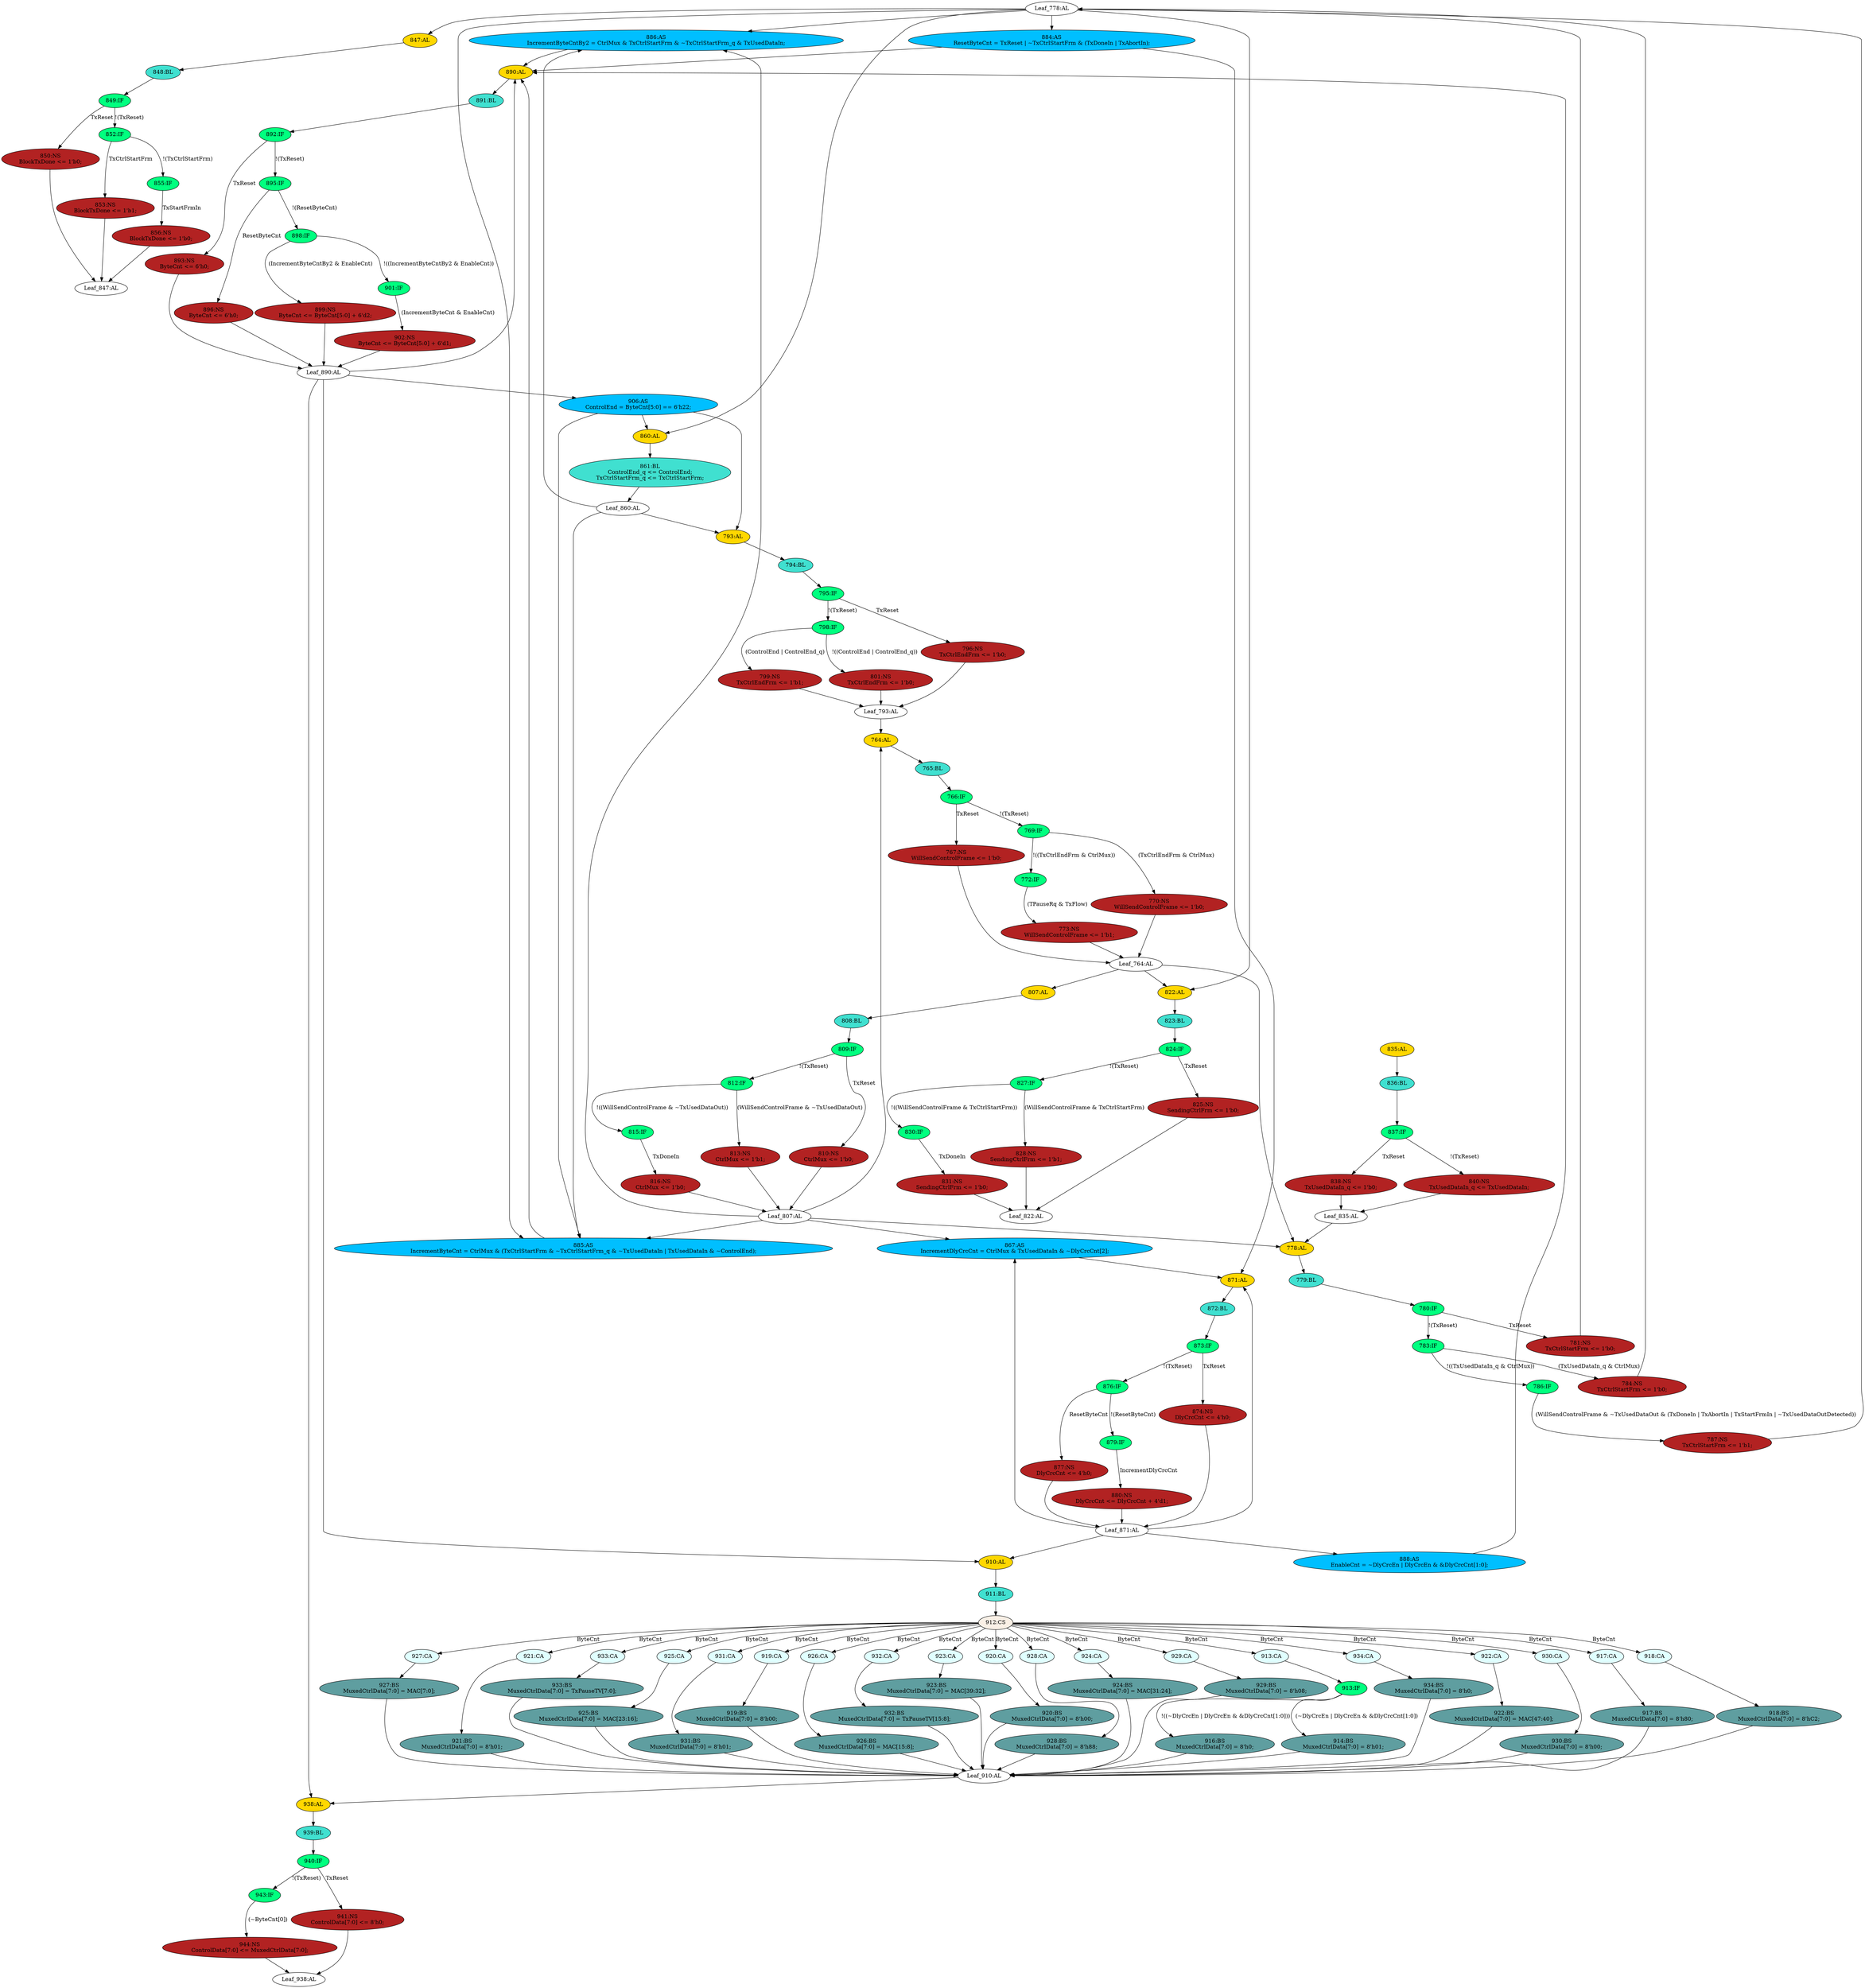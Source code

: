 strict digraph "compose( ,  )" {
	node [label="\N"];
	"848:BL"	 [ast="<pyverilog.vparser.ast.Block object at 0x7f83922ddd50>",
		fillcolor=turquoise,
		label="848:BL",
		statements="[]",
		style=filled,
		typ=Block];
	"849:IF"	 [ast="<pyverilog.vparser.ast.IfStatement object at 0x7f83922dded0>",
		fillcolor=springgreen,
		label="849:IF",
		statements="[]",
		style=filled,
		typ=IfStatement];
	"848:BL" -> "849:IF"	 [cond="[]",
		lineno=None];
	"922:BS"	 [ast="<pyverilog.vparser.ast.BlockingSubstitution object at 0x7f83925de350>",
		fillcolor=cadetblue,
		label="922:BS
MuxedCtrlData[7:0] = MAC[47:40];",
		statements="[<pyverilog.vparser.ast.BlockingSubstitution object at 0x7f83925de350>]",
		style=filled,
		typ=BlockingSubstitution];
	"Leaf_910:AL"	 [def_var="['MuxedCtrlData']",
		label="Leaf_910:AL"];
	"922:BS" -> "Leaf_910:AL"	 [cond="[]",
		lineno=None];
	"836:BL"	 [ast="<pyverilog.vparser.ast.Block object at 0x7f83922dd790>",
		fillcolor=turquoise,
		label="836:BL",
		statements="[]",
		style=filled,
		typ=Block];
	"837:IF"	 [ast="<pyverilog.vparser.ast.IfStatement object at 0x7f83922dd9d0>",
		fillcolor=springgreen,
		label="837:IF",
		statements="[]",
		style=filled,
		typ=IfStatement];
	"836:BL" -> "837:IF"	 [cond="[]",
		lineno=None];
	"930:BS"	 [ast="<pyverilog.vparser.ast.BlockingSubstitution object at 0x7f83925e6f90>",
		fillcolor=cadetblue,
		label="930:BS
MuxedCtrlData[7:0] = 8'h00;",
		statements="[<pyverilog.vparser.ast.BlockingSubstitution object at 0x7f83925e6f90>]",
		style=filled,
		typ=BlockingSubstitution];
	"930:BS" -> "Leaf_910:AL"	 [cond="[]",
		lineno=None];
	"912:CS"	 [ast="<pyverilog.vparser.ast.CaseStatement object at 0x7f83925e8ad0>",
		fillcolor=linen,
		label="912:CS",
		statements="[]",
		style=filled,
		typ=CaseStatement];
	"917:CA"	 [ast="<pyverilog.vparser.ast.Case object at 0x7f83925eb350>",
		fillcolor=lightcyan,
		label="917:CA",
		statements="[]",
		style=filled,
		typ=Case];
	"912:CS" -> "917:CA"	 [cond="['ByteCnt']",
		label=ByteCnt,
		lineno=912];
	"918:CA"	 [ast="<pyverilog.vparser.ast.Case object at 0x7f83925eb610>",
		fillcolor=lightcyan,
		label="918:CA",
		statements="[]",
		style=filled,
		typ=Case];
	"912:CS" -> "918:CA"	 [cond="['ByteCnt']",
		label=ByteCnt,
		lineno=912];
	"921:CA"	 [ast="<pyverilog.vparser.ast.Case object at 0x7f83925ebf10>",
		fillcolor=lightcyan,
		label="921:CA",
		statements="[]",
		style=filled,
		typ=Case];
	"912:CS" -> "921:CA"	 [cond="['ByteCnt']",
		label=ByteCnt,
		lineno=912];
	"922:CA"	 [ast="<pyverilog.vparser.ast.Case object at 0x7f83925de250>",
		fillcolor=lightcyan,
		label="922:CA",
		statements="[]",
		style=filled,
		typ=Case];
	"912:CS" -> "922:CA"	 [cond="['ByteCnt']",
		label=ByteCnt,
		lineno=912];
	"925:CA"	 [ast="<pyverilog.vparser.ast.Case object at 0x7f83925ded90>",
		fillcolor=lightcyan,
		label="925:CA",
		statements="[]",
		style=filled,
		typ=Case];
	"912:CS" -> "925:CA"	 [cond="['ByteCnt']",
		label=ByteCnt,
		lineno=912];
	"931:CA"	 [ast="<pyverilog.vparser.ast.Case object at 0x7f83925e8250>",
		fillcolor=lightcyan,
		label="931:CA",
		statements="[]",
		style=filled,
		typ=Case];
	"912:CS" -> "931:CA"	 [cond="['ByteCnt']",
		label=ByteCnt,
		lineno=912];
	"919:CA"	 [ast="<pyverilog.vparser.ast.Case object at 0x7f83925eb910>",
		fillcolor=lightcyan,
		label="919:CA",
		statements="[]",
		style=filled,
		typ=Case];
	"912:CS" -> "919:CA"	 [cond="['ByteCnt']",
		label=ByteCnt,
		lineno=912];
	"926:CA"	 [ast="<pyverilog.vparser.ast.Case object at 0x7f83925e6190>",
		fillcolor=lightcyan,
		label="926:CA",
		statements="[]",
		style=filled,
		typ=Case];
	"912:CS" -> "926:CA"	 [cond="['ByteCnt']",
		label=ByteCnt,
		lineno=912];
	"920:CA"	 [ast="<pyverilog.vparser.ast.Case object at 0x7f83925ebc10>",
		fillcolor=lightcyan,
		label="920:CA",
		statements="[]",
		style=filled,
		typ=Case];
	"912:CS" -> "920:CA"	 [cond="['ByteCnt']",
		label=ByteCnt,
		lineno=912];
	"930:CA"	 [ast="<pyverilog.vparser.ast.Case object at 0x7f83925e6f10>",
		fillcolor=lightcyan,
		label="930:CA",
		statements="[]",
		style=filled,
		typ=Case];
	"912:CS" -> "930:CA"	 [cond="['ByteCnt']",
		label=ByteCnt,
		lineno=912];
	"932:CA"	 [ast="<pyverilog.vparser.ast.Case object at 0x7f83925e8550>",
		fillcolor=lightcyan,
		label="932:CA",
		statements="[]",
		style=filled,
		typ=Case];
	"912:CS" -> "932:CA"	 [cond="['ByteCnt']",
		label=ByteCnt,
		lineno=912];
	"928:CA"	 [ast="<pyverilog.vparser.ast.Case object at 0x7f83925e6910>",
		fillcolor=lightcyan,
		label="928:CA",
		statements="[]",
		style=filled,
		typ=Case];
	"912:CS" -> "928:CA"	 [cond="['ByteCnt']",
		label=ByteCnt,
		lineno=912];
	"924:CA"	 [ast="<pyverilog.vparser.ast.Case object at 0x7f83925de9d0>",
		fillcolor=lightcyan,
		label="924:CA",
		statements="[]",
		style=filled,
		typ=Case];
	"912:CS" -> "924:CA"	 [cond="['ByteCnt']",
		label=ByteCnt,
		lineno=912];
	"929:CA"	 [ast="<pyverilog.vparser.ast.Case object at 0x7f83925e6c10>",
		fillcolor=lightcyan,
		label="929:CA",
		statements="[]",
		style=filled,
		typ=Case];
	"912:CS" -> "929:CA"	 [cond="['ByteCnt']",
		label=ByteCnt,
		lineno=912];
	"933:CA"	 [ast="<pyverilog.vparser.ast.Case object at 0x7f83925e8910>",
		fillcolor=lightcyan,
		label="933:CA",
		statements="[]",
		style=filled,
		typ=Case];
	"912:CS" -> "933:CA"	 [cond="['ByteCnt']",
		label=ByteCnt,
		lineno=912];
	"934:CA"	 [ast="<pyverilog.vparser.ast.Case object at 0x7f83925e8c90>",
		fillcolor=lightcyan,
		label="934:CA",
		statements="[]",
		style=filled,
		typ=Case];
	"912:CS" -> "934:CA"	 [cond="['ByteCnt']",
		label=ByteCnt,
		lineno=912];
	"913:CA"	 [ast="<pyverilog.vparser.ast.Case object at 0x7f83925d9650>",
		fillcolor=lightcyan,
		label="913:CA",
		statements="[]",
		style=filled,
		typ=Case];
	"912:CS" -> "913:CA"	 [cond="['ByteCnt']",
		label=ByteCnt,
		lineno=912];
	"923:CA"	 [ast="<pyverilog.vparser.ast.Case object at 0x7f83925de610>",
		fillcolor=lightcyan,
		label="923:CA",
		statements="[]",
		style=filled,
		typ=Case];
	"912:CS" -> "923:CA"	 [cond="['ByteCnt']",
		label=ByteCnt,
		lineno=912];
	"927:CA"	 [ast="<pyverilog.vparser.ast.Case object at 0x7f83925e6550>",
		fillcolor=lightcyan,
		label="927:CA",
		statements="[]",
		style=filled,
		typ=Case];
	"912:CS" -> "927:CA"	 [cond="['ByteCnt']",
		label=ByteCnt,
		lineno=912];
	"917:BS"	 [ast="<pyverilog.vparser.ast.BlockingSubstitution object at 0x7f83925eb3d0>",
		fillcolor=cadetblue,
		label="917:BS
MuxedCtrlData[7:0] = 8'h80;",
		statements="[<pyverilog.vparser.ast.BlockingSubstitution object at 0x7f83925eb3d0>]",
		style=filled,
		typ=BlockingSubstitution];
	"917:CA" -> "917:BS"	 [cond="[]",
		lineno=None];
	"939:BL"	 [ast="<pyverilog.vparser.ast.Block object at 0x7f83925e8f90>",
		fillcolor=turquoise,
		label="939:BL",
		statements="[]",
		style=filled,
		typ=Block];
	"940:IF"	 [ast="<pyverilog.vparser.ast.IfStatement object at 0x7f83925e3210>",
		fillcolor=springgreen,
		label="940:IF",
		statements="[]",
		style=filled,
		typ=IfStatement];
	"939:BL" -> "940:IF"	 [cond="[]",
		lineno=None];
	"918:BS"	 [ast="<pyverilog.vparser.ast.BlockingSubstitution object at 0x7f83925eb690>",
		fillcolor=cadetblue,
		label="918:BS
MuxedCtrlData[7:0] = 8'hC2;",
		statements="[<pyverilog.vparser.ast.BlockingSubstitution object at 0x7f83925eb690>]",
		style=filled,
		typ=BlockingSubstitution];
	"918:CA" -> "918:BS"	 [cond="[]",
		lineno=None];
	"Leaf_860:AL"	 [def_var="['ControlEnd_q', 'TxCtrlStartFrm_q']",
		label="Leaf_860:AL"];
	"886:AS"	 [ast="<pyverilog.vparser.ast.Assign object at 0x7f83922f1090>",
		def_var="['IncrementByteCntBy2']",
		fillcolor=deepskyblue,
		label="886:AS
IncrementByteCntBy2 = CtrlMux & TxCtrlStartFrm & ~TxCtrlStartFrm_q & TxUsedDataIn;",
		statements="[]",
		style=filled,
		typ=Assign,
		use_var="['CtrlMux', 'TxCtrlStartFrm', 'TxCtrlStartFrm_q', 'TxUsedDataIn']"];
	"Leaf_860:AL" -> "886:AS";
	"793:AL"	 [ast="<pyverilog.vparser.ast.Always object at 0x7f83922c7d10>",
		clk_sens=True,
		fillcolor=gold,
		label="793:AL",
		sens="['MTxClk', 'TxReset']",
		statements="[]",
		style=filled,
		typ=Always,
		use_var="['ControlEnd_q', 'ControlEnd', 'TxReset']"];
	"Leaf_860:AL" -> "793:AL";
	"885:AS"	 [ast="<pyverilog.vparser.ast.Assign object at 0x7f83922f2c90>",
		def_var="['IncrementByteCnt']",
		fillcolor=deepskyblue,
		label="885:AS
IncrementByteCnt = CtrlMux & (TxCtrlStartFrm & ~TxCtrlStartFrm_q & ~TxUsedDataIn | TxUsedDataIn & ~ControlEnd);",
		statements="[]",
		style=filled,
		typ=Assign,
		use_var="['CtrlMux', 'TxCtrlStartFrm', 'TxCtrlStartFrm_q', 'TxUsedDataIn', 'TxUsedDataIn', 'ControlEnd']"];
	"Leaf_860:AL" -> "885:AS";
	"927:BS"	 [ast="<pyverilog.vparser.ast.BlockingSubstitution object at 0x7f83925e6650>",
		fillcolor=cadetblue,
		label="927:BS
MuxedCtrlData[7:0] = MAC[7:0];",
		statements="[<pyverilog.vparser.ast.BlockingSubstitution object at 0x7f83925e6650>]",
		style=filled,
		typ=BlockingSubstitution];
	"927:BS" -> "Leaf_910:AL"	 [cond="[]",
		lineno=None];
	"767:NS"	 [ast="<pyverilog.vparser.ast.NonblockingSubstitution object at 0x7f83922b48d0>",
		fillcolor=firebrick,
		label="767:NS
WillSendControlFrame <= 1'b0;",
		statements="[<pyverilog.vparser.ast.NonblockingSubstitution object at 0x7f83922b48d0>]",
		style=filled,
		typ=NonblockingSubstitution];
	"Leaf_764:AL"	 [def_var="['WillSendControlFrame']",
		label="Leaf_764:AL"];
	"767:NS" -> "Leaf_764:AL"	 [cond="[]",
		lineno=None];
	"874:NS"	 [ast="<pyverilog.vparser.ast.NonblockingSubstitution object at 0x7f83922efed0>",
		fillcolor=firebrick,
		label="874:NS
DlyCrcCnt <= 4'h0;",
		statements="[<pyverilog.vparser.ast.NonblockingSubstitution object at 0x7f83922efed0>]",
		style=filled,
		typ=NonblockingSubstitution];
	"Leaf_871:AL"	 [def_var="['DlyCrcCnt']",
		label="Leaf_871:AL"];
	"874:NS" -> "Leaf_871:AL"	 [cond="[]",
		lineno=None];
	"938:AL"	 [ast="<pyverilog.vparser.ast.Always object at 0x7f83925e8f50>",
		clk_sens=True,
		fillcolor=gold,
		label="938:AL",
		sens="['MTxClk', 'TxReset']",
		statements="[]",
		style=filled,
		typ=Always,
		use_var="['MuxedCtrlData', 'ByteCnt', 'TxReset']"];
	"938:AL" -> "939:BL"	 [cond="[]",
		lineno=None];
	"921:BS"	 [ast="<pyverilog.vparser.ast.BlockingSubstitution object at 0x7f83925ebf90>",
		fillcolor=cadetblue,
		label="921:BS
MuxedCtrlData[7:0] = 8'h01;",
		statements="[<pyverilog.vparser.ast.BlockingSubstitution object at 0x7f83925ebf90>]",
		style=filled,
		typ=BlockingSubstitution];
	"921:CA" -> "921:BS"	 [cond="[]",
		lineno=None];
	"Leaf_822:AL"	 [def_var="['SendingCtrlFrm']",
		label="Leaf_822:AL"];
	"808:BL"	 [ast="<pyverilog.vparser.ast.Block object at 0x7f83922ca5d0>",
		fillcolor=turquoise,
		label="808:BL",
		statements="[]",
		style=filled,
		typ=Block];
	"809:IF"	 [ast="<pyverilog.vparser.ast.IfStatement object at 0x7f83922ca750>",
		fillcolor=springgreen,
		label="809:IF",
		statements="[]",
		style=filled,
		typ=IfStatement];
	"808:BL" -> "809:IF"	 [cond="[]",
		lineno=None];
	"872:BL"	 [ast="<pyverilog.vparser.ast.Block object at 0x7f83922efd90>",
		fillcolor=turquoise,
		label="872:BL",
		statements="[]",
		style=filled,
		typ=Block];
	"873:IF"	 [ast="<pyverilog.vparser.ast.IfStatement object at 0x7f83922eff10>",
		fillcolor=springgreen,
		label="873:IF",
		statements="[]",
		style=filled,
		typ=IfStatement];
	"872:BL" -> "873:IF"	 [cond="[]",
		lineno=None];
	"822:AL"	 [ast="<pyverilog.vparser.ast.Always object at 0x7f83922cae10>",
		clk_sens=True,
		fillcolor=gold,
		label="822:AL",
		sens="['MTxClk', 'TxReset']",
		statements="[]",
		style=filled,
		typ=Always,
		use_var="['WillSendControlFrame', 'TxCtrlStartFrm', 'TxReset', 'TxDoneIn']"];
	"823:BL"	 [ast="<pyverilog.vparser.ast.Block object at 0x7f83922cae50>",
		fillcolor=turquoise,
		label="823:BL",
		statements="[]",
		style=filled,
		typ=Block];
	"822:AL" -> "823:BL"	 [cond="[]",
		lineno=None];
	"786:IF"	 [ast="<pyverilog.vparser.ast.IfStatement object at 0x7f83922c7b50>",
		fillcolor=springgreen,
		label="786:IF",
		statements="[]",
		style=filled,
		typ=IfStatement];
	"787:NS"	 [ast="<pyverilog.vparser.ast.NonblockingSubstitution object at 0x7f83922c7c50>",
		fillcolor=firebrick,
		label="787:NS
TxCtrlStartFrm <= 1'b1;",
		statements="[<pyverilog.vparser.ast.NonblockingSubstitution object at 0x7f83922c7c50>]",
		style=filled,
		typ=NonblockingSubstitution];
	"786:IF" -> "787:NS"	 [cond="['WillSendControlFrame', 'TxUsedDataOut', 'TxDoneIn', 'TxAbortIn', 'TxStartFrmIn', 'TxUsedDataOutDetected']",
		label="(WillSendControlFrame & ~TxUsedDataOut & (TxDoneIn | TxAbortIn | TxStartFrmIn | ~TxUsedDataOutDetected))",
		lineno=786];
	"898:IF"	 [ast="<pyverilog.vparser.ast.IfStatement object at 0x7f83922f1e50>",
		fillcolor=springgreen,
		label="898:IF",
		statements="[]",
		style=filled,
		typ=IfStatement];
	"899:NS"	 [ast="<pyverilog.vparser.ast.NonblockingSubstitution object at 0x7f83922f1f90>",
		fillcolor=firebrick,
		label="899:NS
ByteCnt <= ByteCnt[5:0] + 6'd2;",
		statements="[<pyverilog.vparser.ast.NonblockingSubstitution object at 0x7f83922f1f90>]",
		style=filled,
		typ=NonblockingSubstitution];
	"898:IF" -> "899:NS"	 [cond="['IncrementByteCntBy2', 'EnableCnt']",
		label="(IncrementByteCntBy2 & EnableCnt)",
		lineno=898];
	"901:IF"	 [ast="<pyverilog.vparser.ast.IfStatement object at 0x7f83925d91d0>",
		fillcolor=springgreen,
		label="901:IF",
		statements="[]",
		style=filled,
		typ=IfStatement];
	"898:IF" -> "901:IF"	 [cond="['IncrementByteCntBy2', 'EnableCnt']",
		label="!((IncrementByteCntBy2 & EnableCnt))",
		lineno=898];
	"918:BS" -> "Leaf_910:AL"	 [cond="[]",
		lineno=None];
	"877:NS"	 [ast="<pyverilog.vparser.ast.NonblockingSubstitution object at 0x7f83922f21d0>",
		fillcolor=firebrick,
		label="877:NS
DlyCrcCnt <= 4'h0;",
		statements="[<pyverilog.vparser.ast.NonblockingSubstitution object at 0x7f83922f21d0>]",
		style=filled,
		typ=NonblockingSubstitution];
	"877:NS" -> "Leaf_871:AL"	 [cond="[]",
		lineno=None];
	"Leaf_778:AL"	 [def_var="['TxCtrlStartFrm']",
		label="Leaf_778:AL"];
	"787:NS" -> "Leaf_778:AL"	 [cond="[]",
		lineno=None];
	"922:CA" -> "922:BS"	 [cond="[]",
		lineno=None];
	"888:AS"	 [ast="<pyverilog.vparser.ast.Assign object at 0x7f83922f14d0>",
		def_var="['EnableCnt']",
		fillcolor=deepskyblue,
		label="888:AS
EnableCnt = ~DlyCrcEn | DlyCrcEn & &DlyCrcCnt[1:0];",
		statements="[]",
		style=filled,
		typ=Assign,
		use_var="['DlyCrcEn', 'DlyCrcEn', 'DlyCrcCnt']"];
	"890:AL"	 [ast="<pyverilog.vparser.ast.Always object at 0x7f83922f16d0>",
		clk_sens=True,
		fillcolor=gold,
		label="890:AL",
		sens="['MTxClk', 'TxReset']",
		statements="[]",
		style=filled,
		typ=Always,
		use_var="['IncrementByteCnt', 'EnableCnt', 'IncrementByteCntBy2', 'ResetByteCnt', 'ByteCnt', 'TxReset']"];
	"888:AS" -> "890:AL";
	"766:IF"	 [ast="<pyverilog.vparser.ast.IfStatement object at 0x7f83922b4910>",
		fillcolor=springgreen,
		label="766:IF",
		statements="[]",
		style=filled,
		typ=IfStatement];
	"766:IF" -> "767:NS"	 [cond="['TxReset']",
		label=TxReset,
		lineno=766];
	"769:IF"	 [ast="<pyverilog.vparser.ast.IfStatement object at 0x7f83922b4c90>",
		fillcolor=springgreen,
		label="769:IF",
		statements="[]",
		style=filled,
		typ=IfStatement];
	"766:IF" -> "769:IF"	 [cond="['TxReset']",
		label="!(TxReset)",
		lineno=766];
	"921:BS" -> "Leaf_910:AL"	 [cond="[]",
		lineno=None];
	"933:BS"	 [ast="<pyverilog.vparser.ast.BlockingSubstitution object at 0x7f83925e8a10>",
		fillcolor=cadetblue,
		label="933:BS
MuxedCtrlData[7:0] = TxPauseTV[7:0];",
		statements="[<pyverilog.vparser.ast.BlockingSubstitution object at 0x7f83925e8a10>]",
		style=filled,
		typ=BlockingSubstitution];
	"933:BS" -> "Leaf_910:AL"	 [cond="[]",
		lineno=None];
	"867:AS"	 [ast="<pyverilog.vparser.ast.Assign object at 0x7f83922efb10>",
		def_var="['IncrementDlyCrcCnt']",
		fillcolor=deepskyblue,
		label="867:AS
IncrementDlyCrcCnt = CtrlMux & TxUsedDataIn & ~DlyCrcCnt[2];",
		statements="[]",
		style=filled,
		typ=Assign,
		use_var="['CtrlMux', 'TxUsedDataIn', 'DlyCrcCnt']"];
	"871:AL"	 [ast="<pyverilog.vparser.ast.Always object at 0x7f83922efd50>",
		clk_sens=True,
		fillcolor=gold,
		label="871:AL",
		sens="['MTxClk', 'TxReset']",
		statements="[]",
		style=filled,
		typ=Always,
		use_var="['IncrementDlyCrcCnt', 'DlyCrcCnt', 'ResetByteCnt', 'TxReset']"];
	"867:AS" -> "871:AL";
	"Leaf_835:AL"	 [def_var="['TxUsedDataIn_q']",
		label="Leaf_835:AL"];
	"778:AL"	 [ast="<pyverilog.vparser.ast.Always object at 0x7f83922c7050>",
		clk_sens=True,
		fillcolor=gold,
		label="778:AL",
		sens="['MTxClk', 'TxReset']",
		statements="[]",
		style=filled,
		typ=Always,
		use_var="['TxUsedDataIn_q', 'TxStartFrmIn', 'TxDoneIn', 'TxAbortIn', 'WillSendControlFrame', 'TxUsedDataOutDetected', 'CtrlMux', 'TxUsedDataOut', '\
TxReset']"];
	"Leaf_835:AL" -> "778:AL";
	"871:AL" -> "872:BL"	 [cond="[]",
		lineno=None];
	"Leaf_938:AL"	 [def_var="['ControlData']",
		label="Leaf_938:AL"];
	"799:NS"	 [ast="<pyverilog.vparser.ast.NonblockingSubstitution object at 0x7f83922ca290>",
		fillcolor=firebrick,
		label="799:NS
TxCtrlEndFrm <= 1'b1;",
		statements="[<pyverilog.vparser.ast.NonblockingSubstitution object at 0x7f83922ca290>]",
		style=filled,
		typ=NonblockingSubstitution];
	"Leaf_793:AL"	 [def_var="['TxCtrlEndFrm']",
		label="Leaf_793:AL"];
	"799:NS" -> "Leaf_793:AL"	 [cond="[]",
		lineno=None];
	"772:IF"	 [ast="<pyverilog.vparser.ast.IfStatement object at 0x7f83922b4e90>",
		fillcolor=springgreen,
		label="772:IF",
		statements="[]",
		style=filled,
		typ=IfStatement];
	"773:NS"	 [ast="<pyverilog.vparser.ast.NonblockingSubstitution object at 0x7f83922b4f90>",
		fillcolor=firebrick,
		label="773:NS
WillSendControlFrame <= 1'b1;",
		statements="[<pyverilog.vparser.ast.NonblockingSubstitution object at 0x7f83922b4f90>]",
		style=filled,
		typ=NonblockingSubstitution];
	"772:IF" -> "773:NS"	 [cond="['TPauseRq', 'TxFlow']",
		label="(TPauseRq & TxFlow)",
		lineno=772];
	"795:IF"	 [ast="<pyverilog.vparser.ast.IfStatement object at 0x7f83922c7f10>",
		fillcolor=springgreen,
		label="795:IF",
		statements="[]",
		style=filled,
		typ=IfStatement];
	"798:IF"	 [ast="<pyverilog.vparser.ast.IfStatement object at 0x7f83922ca350>",
		fillcolor=springgreen,
		label="798:IF",
		statements="[]",
		style=filled,
		typ=IfStatement];
	"795:IF" -> "798:IF"	 [cond="['TxReset']",
		label="!(TxReset)",
		lineno=795];
	"796:NS"	 [ast="<pyverilog.vparser.ast.NonblockingSubstitution object at 0x7f83922c7ed0>",
		fillcolor=firebrick,
		label="796:NS
TxCtrlEndFrm <= 1'b0;",
		statements="[<pyverilog.vparser.ast.NonblockingSubstitution object at 0x7f83922c7ed0>]",
		style=filled,
		typ=NonblockingSubstitution];
	"795:IF" -> "796:NS"	 [cond="['TxReset']",
		label=TxReset,
		lineno=795];
	"764:AL"	 [ast="<pyverilog.vparser.ast.Always object at 0x7f83922b4710>",
		clk_sens=True,
		fillcolor=gold,
		label="764:AL",
		sens="['MTxClk', 'TxReset']",
		statements="[]",
		style=filled,
		typ=Always,
		use_var="['TxFlow', 'TxCtrlEndFrm', 'CtrlMux', 'TPauseRq', 'TxReset']"];
	"765:BL"	 [ast="<pyverilog.vparser.ast.Block object at 0x7f83922b4750>",
		fillcolor=turquoise,
		label="765:BL",
		statements="[]",
		style=filled,
		typ=Block];
	"764:AL" -> "765:BL"	 [cond="[]",
		lineno=None];
	"925:BS"	 [ast="<pyverilog.vparser.ast.BlockingSubstitution object at 0x7f83925dee90>",
		fillcolor=cadetblue,
		label="925:BS
MuxedCtrlData[7:0] = MAC[23:16];",
		statements="[<pyverilog.vparser.ast.BlockingSubstitution object at 0x7f83925dee90>]",
		style=filled,
		typ=BlockingSubstitution];
	"925:CA" -> "925:BS"	 [cond="[]",
		lineno=None];
	"831:NS"	 [ast="<pyverilog.vparser.ast.NonblockingSubstitution object at 0x7f83922dd690>",
		fillcolor=firebrick,
		label="831:NS
SendingCtrlFrm <= 1'b0;",
		statements="[<pyverilog.vparser.ast.NonblockingSubstitution object at 0x7f83922dd690>]",
		style=filled,
		typ=NonblockingSubstitution];
	"831:NS" -> "Leaf_822:AL"	 [cond="[]",
		lineno=None];
	"931:BS"	 [ast="<pyverilog.vparser.ast.BlockingSubstitution object at 0x7f83925e82d0>",
		fillcolor=cadetblue,
		label="931:BS
MuxedCtrlData[7:0] = 8'h01;",
		statements="[<pyverilog.vparser.ast.BlockingSubstitution object at 0x7f83925e82d0>]",
		style=filled,
		typ=BlockingSubstitution];
	"931:CA" -> "931:BS"	 [cond="[]",
		lineno=None];
	"779:BL"	 [ast="<pyverilog.vparser.ast.Block object at 0x7f83922b4fd0>",
		fillcolor=turquoise,
		label="779:BL",
		statements="[]",
		style=filled,
		typ=Block];
	"778:AL" -> "779:BL"	 [cond="[]",
		lineno=None];
	"919:BS"	 [ast="<pyverilog.vparser.ast.BlockingSubstitution object at 0x7f83925eb990>",
		fillcolor=cadetblue,
		label="919:BS
MuxedCtrlData[7:0] = 8'h00;",
		statements="[<pyverilog.vparser.ast.BlockingSubstitution object at 0x7f83925eb990>]",
		style=filled,
		typ=BlockingSubstitution];
	"919:CA" -> "919:BS"	 [cond="[]",
		lineno=None];
	"783:IF"	 [ast="<pyverilog.vparser.ast.IfStatement object at 0x7f83922c75d0>",
		fillcolor=springgreen,
		label="783:IF",
		statements="[]",
		style=filled,
		typ=IfStatement];
	"783:IF" -> "786:IF"	 [cond="['TxUsedDataIn_q', 'CtrlMux']",
		label="!((TxUsedDataIn_q & CtrlMux))",
		lineno=783];
	"784:NS"	 [ast="<pyverilog.vparser.ast.NonblockingSubstitution object at 0x7f83922c7590>",
		fillcolor=firebrick,
		label="784:NS
TxCtrlStartFrm <= 1'b0;",
		statements="[<pyverilog.vparser.ast.NonblockingSubstitution object at 0x7f83922c7590>]",
		style=filled,
		typ=NonblockingSubstitution];
	"783:IF" -> "784:NS"	 [cond="['TxUsedDataIn_q', 'CtrlMux']",
		label="(TxUsedDataIn_q & CtrlMux)",
		lineno=783];
	"847:AL"	 [ast="<pyverilog.vparser.ast.Always object at 0x7f83922ddd10>",
		clk_sens=True,
		fillcolor=gold,
		label="847:AL",
		sens="['MTxClk', 'TxReset']",
		statements="[]",
		style=filled,
		typ=Always,
		use_var="['TxStartFrmIn', 'TxCtrlStartFrm', 'TxReset']"];
	"847:AL" -> "848:BL"	 [cond="[]",
		lineno=None];
	"876:IF"	 [ast="<pyverilog.vparser.ast.IfStatement object at 0x7f83922f2210>",
		fillcolor=springgreen,
		label="876:IF",
		statements="[]",
		style=filled,
		typ=IfStatement];
	"876:IF" -> "877:NS"	 [cond="['ResetByteCnt']",
		label=ResetByteCnt,
		lineno=876];
	"879:IF"	 [ast="<pyverilog.vparser.ast.IfStatement object at 0x7f83922f2350>",
		fillcolor=springgreen,
		label="879:IF",
		statements="[]",
		style=filled,
		typ=IfStatement];
	"876:IF" -> "879:IF"	 [cond="['ResetByteCnt']",
		label="!(ResetByteCnt)",
		lineno=876];
	"926:BS"	 [ast="<pyverilog.vparser.ast.BlockingSubstitution object at 0x7f83925e6290>",
		fillcolor=cadetblue,
		label="926:BS
MuxedCtrlData[7:0] = MAC[15:8];",
		statements="[<pyverilog.vparser.ast.BlockingSubstitution object at 0x7f83925e6290>]",
		style=filled,
		typ=BlockingSubstitution];
	"926:CA" -> "926:BS"	 [cond="[]",
		lineno=None];
	"816:NS"	 [ast="<pyverilog.vparser.ast.NonblockingSubstitution object at 0x7f83922cad50>",
		fillcolor=firebrick,
		label="816:NS
CtrlMux <= 1'b0;",
		statements="[<pyverilog.vparser.ast.NonblockingSubstitution object at 0x7f83922cad50>]",
		style=filled,
		typ=NonblockingSubstitution];
	"Leaf_807:AL"	 [def_var="['CtrlMux']",
		label="Leaf_807:AL"];
	"816:NS" -> "Leaf_807:AL"	 [cond="[]",
		lineno=None];
	"932:BS"	 [ast="<pyverilog.vparser.ast.BlockingSubstitution object at 0x7f83925e8650>",
		fillcolor=cadetblue,
		label="932:BS
MuxedCtrlData[7:0] = TxPauseTV[15:8];",
		statements="[<pyverilog.vparser.ast.BlockingSubstitution object at 0x7f83925e8650>]",
		style=filled,
		typ=BlockingSubstitution];
	"932:BS" -> "Leaf_910:AL"	 [cond="[]",
		lineno=None];
	"838:NS"	 [ast="<pyverilog.vparser.ast.NonblockingSubstitution object at 0x7f83922dd910>",
		fillcolor=firebrick,
		label="838:NS
TxUsedDataIn_q <= 1'b0;",
		statements="[<pyverilog.vparser.ast.NonblockingSubstitution object at 0x7f83922dd910>]",
		style=filled,
		typ=NonblockingSubstitution];
	"837:IF" -> "838:NS"	 [cond="['TxReset']",
		label=TxReset,
		lineno=837];
	"840:NS"	 [ast="<pyverilog.vparser.ast.NonblockingSubstitution object at 0x7f83922ddb10>",
		fillcolor=firebrick,
		label="840:NS
TxUsedDataIn_q <= TxUsedDataIn;",
		statements="[<pyverilog.vparser.ast.NonblockingSubstitution object at 0x7f83922ddb10>]",
		style=filled,
		typ=NonblockingSubstitution];
	"837:IF" -> "840:NS"	 [cond="['TxReset']",
		label="!(TxReset)",
		lineno=837];
	"923:BS"	 [ast="<pyverilog.vparser.ast.BlockingSubstitution object at 0x7f83925de710>",
		fillcolor=cadetblue,
		label="923:BS
MuxedCtrlData[7:0] = MAC[39:32];",
		statements="[<pyverilog.vparser.ast.BlockingSubstitution object at 0x7f83925de710>]",
		style=filled,
		typ=BlockingSubstitution];
	"923:BS" -> "Leaf_910:AL"	 [cond="[]",
		lineno=None];
	"886:AS" -> "890:AL";
	"917:BS" -> "Leaf_910:AL"	 [cond="[]",
		lineno=None];
	"920:BS"	 [ast="<pyverilog.vparser.ast.BlockingSubstitution object at 0x7f83925ebc90>",
		fillcolor=cadetblue,
		label="920:BS
MuxedCtrlData[7:0] = 8'h00;",
		statements="[<pyverilog.vparser.ast.BlockingSubstitution object at 0x7f83925ebc90>]",
		style=filled,
		typ=BlockingSubstitution];
	"920:CA" -> "920:BS"	 [cond="[]",
		lineno=None];
	"Leaf_890:AL"	 [def_var="['ByteCnt']",
		label="Leaf_890:AL"];
	"Leaf_890:AL" -> "938:AL";
	"910:AL"	 [ast="<pyverilog.vparser.ast.Always object at 0x7f83925d9850>",
		clk_sens=False,
		fillcolor=gold,
		label="910:AL",
		sens="['ByteCnt', 'DlyCrcEn', 'MAC', 'TxPauseTV', 'DlyCrcCnt']",
		statements="[]",
		style=filled,
		typ=Always,
		use_var="['DlyCrcEn', 'TxPauseTV', 'MAC', 'DlyCrcCnt', 'ByteCnt']"];
	"Leaf_890:AL" -> "910:AL";
	"Leaf_890:AL" -> "890:AL";
	"906:AS"	 [ast="<pyverilog.vparser.ast.Assign object at 0x7f83925d9190>",
		def_var="['ControlEnd']",
		fillcolor=deepskyblue,
		label="906:AS
ControlEnd = ByteCnt[5:0] == 6'h22;",
		statements="[]",
		style=filled,
		typ=Assign,
		use_var="['ByteCnt']"];
	"Leaf_890:AL" -> "906:AS";
	"911:BL"	 [ast="<pyverilog.vparser.ast.Block object at 0x7f83925d9810>",
		fillcolor=turquoise,
		label="911:BL",
		statements="[]",
		style=filled,
		typ=Block];
	"910:AL" -> "911:BL"	 [cond="[]",
		lineno=None];
	"943:IF"	 [ast="<pyverilog.vparser.ast.IfStatement object at 0x7f83925e3550>",
		fillcolor=springgreen,
		label="943:IF",
		statements="[]",
		style=filled,
		typ=IfStatement];
	"944:NS"	 [ast="<pyverilog.vparser.ast.NonblockingSubstitution object at 0x7f83925e3690>",
		fillcolor=firebrick,
		label="944:NS
ControlData[7:0] <= MuxedCtrlData[7:0];",
		statements="[<pyverilog.vparser.ast.NonblockingSubstitution object at 0x7f83925e3690>]",
		style=filled,
		typ=NonblockingSubstitution];
	"943:IF" -> "944:NS"	 [cond="['ByteCnt']",
		label="(~ByteCnt[0])",
		lineno=943];
	"925:BS" -> "Leaf_910:AL"	 [cond="[]",
		lineno=None];
	"781:NS"	 [ast="<pyverilog.vparser.ast.NonblockingSubstitution object at 0x7f83922c7210>",
		fillcolor=firebrick,
		label="781:NS
TxCtrlStartFrm <= 1'b0;",
		statements="[<pyverilog.vparser.ast.NonblockingSubstitution object at 0x7f83922c7210>]",
		style=filled,
		typ=NonblockingSubstitution];
	"781:NS" -> "Leaf_778:AL"	 [cond="[]",
		lineno=None];
	"930:CA" -> "930:BS"	 [cond="[]",
		lineno=None];
	"932:CA" -> "932:BS"	 [cond="[]",
		lineno=None];
	"880:NS"	 [ast="<pyverilog.vparser.ast.NonblockingSubstitution object at 0x7f83922f2510>",
		fillcolor=firebrick,
		label="880:NS
DlyCrcCnt <= DlyCrcCnt + 4'd1;",
		statements="[<pyverilog.vparser.ast.NonblockingSubstitution object at 0x7f83922f2510>]",
		style=filled,
		typ=NonblockingSubstitution];
	"879:IF" -> "880:NS"	 [cond="['IncrementDlyCrcCnt']",
		label=IncrementDlyCrcCnt,
		lineno=879];
	"773:NS" -> "Leaf_764:AL"	 [cond="[]",
		lineno=None];
	"827:IF"	 [ast="<pyverilog.vparser.ast.IfStatement object at 0x7f83922dd410>",
		fillcolor=springgreen,
		label="827:IF",
		statements="[]",
		style=filled,
		typ=IfStatement];
	"830:IF"	 [ast="<pyverilog.vparser.ast.IfStatement object at 0x7f83922dd590>",
		fillcolor=springgreen,
		label="830:IF",
		statements="[]",
		style=filled,
		typ=IfStatement];
	"827:IF" -> "830:IF"	 [cond="['WillSendControlFrame', 'TxCtrlStartFrm']",
		label="!((WillSendControlFrame & TxCtrlStartFrm))",
		lineno=827];
	"828:NS"	 [ast="<pyverilog.vparser.ast.NonblockingSubstitution object at 0x7f83922dd3d0>",
		fillcolor=firebrick,
		label="828:NS
SendingCtrlFrm <= 1'b1;",
		statements="[<pyverilog.vparser.ast.NonblockingSubstitution object at 0x7f83922dd3d0>]",
		style=filled,
		typ=NonblockingSubstitution];
	"827:IF" -> "828:NS"	 [cond="['WillSendControlFrame', 'TxCtrlStartFrm']",
		label="(WillSendControlFrame & TxCtrlStartFrm)",
		lineno=827];
	"902:NS"	 [ast="<pyverilog.vparser.ast.NonblockingSubstitution object at 0x7f83925d9450>",
		fillcolor=firebrick,
		label="902:NS
ByteCnt <= ByteCnt[5:0] + 6'd1;",
		statements="[<pyverilog.vparser.ast.NonblockingSubstitution object at 0x7f83925d9450>]",
		style=filled,
		typ=NonblockingSubstitution];
	"902:NS" -> "Leaf_890:AL"	 [cond="[]",
		lineno=None];
	"944:NS" -> "Leaf_938:AL"	 [cond="[]",
		lineno=None];
	"880:NS" -> "Leaf_871:AL"	 [cond="[]",
		lineno=None];
	"Leaf_764:AL" -> "822:AL";
	"Leaf_764:AL" -> "778:AL";
	"807:AL"	 [ast="<pyverilog.vparser.ast.Always object at 0x7f83922ca590>",
		clk_sens=True,
		fillcolor=gold,
		label="807:AL",
		sens="['MTxClk', 'TxReset']",
		statements="[]",
		style=filled,
		typ=Always,
		use_var="['WillSendControlFrame', 'TxDoneIn', 'TxUsedDataOut', 'TxReset']"];
	"Leaf_764:AL" -> "807:AL";
	"928:BS"	 [ast="<pyverilog.vparser.ast.BlockingSubstitution object at 0x7f83925e6990>",
		fillcolor=cadetblue,
		label="928:BS
MuxedCtrlData[7:0] = 8'h88;",
		statements="[<pyverilog.vparser.ast.BlockingSubstitution object at 0x7f83925e6990>]",
		style=filled,
		typ=BlockingSubstitution];
	"928:CA" -> "928:BS"	 [cond="[]",
		lineno=None];
	"850:NS"	 [ast="<pyverilog.vparser.ast.NonblockingSubstitution object at 0x7f83922dde90>",
		fillcolor=firebrick,
		label="850:NS
BlockTxDone <= 1'b0;",
		statements="[<pyverilog.vparser.ast.NonblockingSubstitution object at 0x7f83922dde90>]",
		style=filled,
		typ=NonblockingSubstitution];
	"849:IF" -> "850:NS"	 [cond="['TxReset']",
		label=TxReset,
		lineno=849];
	"852:IF"	 [ast="<pyverilog.vparser.ast.IfStatement object at 0x7f83922ef1d0>",
		fillcolor=springgreen,
		label="852:IF",
		statements="[]",
		style=filled,
		typ=IfStatement];
	"849:IF" -> "852:IF"	 [cond="['TxReset']",
		label="!(TxReset)",
		lineno=849];
	"Leaf_847:AL"	 [def_var="['BlockTxDone']",
		label="Leaf_847:AL"];
	"850:NS" -> "Leaf_847:AL"	 [cond="[]",
		lineno=None];
	"891:BL"	 [ast="<pyverilog.vparser.ast.Block object at 0x7f83922f1710>",
		fillcolor=turquoise,
		label="891:BL",
		statements="[]",
		style=filled,
		typ=Block];
	"890:AL" -> "891:BL"	 [cond="[]",
		lineno=None];
	"924:BS"	 [ast="<pyverilog.vparser.ast.BlockingSubstitution object at 0x7f83925dead0>",
		fillcolor=cadetblue,
		label="924:BS
MuxedCtrlData[7:0] = MAC[31:24];",
		statements="[<pyverilog.vparser.ast.BlockingSubstitution object at 0x7f83925dead0>]",
		style=filled,
		typ=BlockingSubstitution];
	"924:CA" -> "924:BS"	 [cond="[]",
		lineno=None];
	"873:IF" -> "874:NS"	 [cond="['TxReset']",
		label=TxReset,
		lineno=873];
	"873:IF" -> "876:IF"	 [cond="['TxReset']",
		label="!(TxReset)",
		lineno=873];
	"Leaf_793:AL" -> "764:AL";
	"810:NS"	 [ast="<pyverilog.vparser.ast.NonblockingSubstitution object at 0x7f83922ca710>",
		fillcolor=firebrick,
		label="810:NS
CtrlMux <= 1'b0;",
		statements="[<pyverilog.vparser.ast.NonblockingSubstitution object at 0x7f83922ca710>]",
		style=filled,
		typ=NonblockingSubstitution];
	"810:NS" -> "Leaf_807:AL"	 [cond="[]",
		lineno=None];
	"929:BS"	 [ast="<pyverilog.vparser.ast.BlockingSubstitution object at 0x7f83925e6c90>",
		fillcolor=cadetblue,
		label="929:BS
MuxedCtrlData[7:0] = 8'h08;",
		statements="[<pyverilog.vparser.ast.BlockingSubstitution object at 0x7f83925e6c90>]",
		style=filled,
		typ=BlockingSubstitution];
	"929:CA" -> "929:BS"	 [cond="[]",
		lineno=None];
	"861:BL"	 [ast="<pyverilog.vparser.ast.Block object at 0x7f83922ef610>",
		fillcolor=turquoise,
		label="861:BL
ControlEnd_q <= ControlEnd;
TxCtrlStartFrm_q <= TxCtrlStartFrm;",
		statements="[<pyverilog.vparser.ast.NonblockingSubstitution object at 0x7f83922ef550>, <pyverilog.vparser.ast.NonblockingSubstitution object \
at 0x7f83922ef750>]",
		style=filled,
		typ=Block];
	"861:BL" -> "Leaf_860:AL"	 [cond="[]",
		lineno=None];
	"809:IF" -> "810:NS"	 [cond="['TxReset']",
		label=TxReset,
		lineno=809];
	"812:IF"	 [ast="<pyverilog.vparser.ast.IfStatement object at 0x7f83922cab10>",
		fillcolor=springgreen,
		label="812:IF",
		statements="[]",
		style=filled,
		typ=IfStatement];
	"809:IF" -> "812:IF"	 [cond="['TxReset']",
		label="!(TxReset)",
		lineno=809];
	"893:NS"	 [ast="<pyverilog.vparser.ast.NonblockingSubstitution object at 0x7f83922f1850>",
		fillcolor=firebrick,
		label="893:NS
ByteCnt <= 6'h0;",
		statements="[<pyverilog.vparser.ast.NonblockingSubstitution object at 0x7f83922f1850>]",
		style=filled,
		typ=NonblockingSubstitution];
	"893:NS" -> "Leaf_890:AL"	 [cond="[]",
		lineno=None];
	"914:BS"	 [ast="<pyverilog.vparser.ast.BlockingSubstitution object at 0x7f83925d9e90>",
		fillcolor=cadetblue,
		label="914:BS
MuxedCtrlData[7:0] = 8'h01;",
		statements="[<pyverilog.vparser.ast.BlockingSubstitution object at 0x7f83925d9e90>]",
		style=filled,
		typ=BlockingSubstitution];
	"914:BS" -> "Leaf_910:AL"	 [cond="[]",
		lineno=None];
	"830:IF" -> "831:NS"	 [cond="['TxDoneIn']",
		label=TxDoneIn,
		lineno=830];
	"896:NS"	 [ast="<pyverilog.vparser.ast.NonblockingSubstitution object at 0x7f83922f1b10>",
		fillcolor=firebrick,
		label="896:NS
ByteCnt <= 6'h0;",
		statements="[<pyverilog.vparser.ast.NonblockingSubstitution object at 0x7f83922f1b10>]",
		style=filled,
		typ=NonblockingSubstitution];
	"896:NS" -> "Leaf_890:AL"	 [cond="[]",
		lineno=None];
	"813:NS"	 [ast="<pyverilog.vparser.ast.NonblockingSubstitution object at 0x7f83922caad0>",
		fillcolor=firebrick,
		label="813:NS
CtrlMux <= 1'b1;",
		statements="[<pyverilog.vparser.ast.NonblockingSubstitution object at 0x7f83922caad0>]",
		style=filled,
		typ=NonblockingSubstitution];
	"812:IF" -> "813:NS"	 [cond="['WillSendControlFrame', 'TxUsedDataOut']",
		label="(WillSendControlFrame & ~TxUsedDataOut)",
		lineno=812];
	"815:IF"	 [ast="<pyverilog.vparser.ast.IfStatement object at 0x7f83922cac10>",
		fillcolor=springgreen,
		label="815:IF",
		statements="[]",
		style=filled,
		typ=IfStatement];
	"812:IF" -> "815:IF"	 [cond="['WillSendControlFrame', 'TxUsedDataOut']",
		label="!((WillSendControlFrame & ~TxUsedDataOut))",
		lineno=812];
	"853:NS"	 [ast="<pyverilog.vparser.ast.NonblockingSubstitution object at 0x7f83922ef190>",
		fillcolor=firebrick,
		label="853:NS
BlockTxDone <= 1'b1;",
		statements="[<pyverilog.vparser.ast.NonblockingSubstitution object at 0x7f83922ef190>]",
		style=filled,
		typ=NonblockingSubstitution];
	"853:NS" -> "Leaf_847:AL"	 [cond="[]",
		lineno=None];
	"838:NS" -> "Leaf_835:AL"	 [cond="[]",
		lineno=None];
	"884:AS"	 [ast="<pyverilog.vparser.ast.Assign object at 0x7f83922f2790>",
		def_var="['ResetByteCnt']",
		fillcolor=deepskyblue,
		label="884:AS
ResetByteCnt = TxReset | ~TxCtrlStartFrm & (TxDoneIn | TxAbortIn);",
		statements="[]",
		style=filled,
		typ=Assign,
		use_var="['TxReset', 'TxCtrlStartFrm', 'TxDoneIn', 'TxAbortIn']"];
	"884:AS" -> "871:AL";
	"884:AS" -> "890:AL";
	"813:NS" -> "Leaf_807:AL"	 [cond="[]",
		lineno=None];
	"931:BS" -> "Leaf_910:AL"	 [cond="[]",
		lineno=None];
	"929:BS" -> "Leaf_910:AL"	 [cond="[]",
		lineno=None];
	"919:BS" -> "Leaf_910:AL"	 [cond="[]",
		lineno=None];
	"770:NS"	 [ast="<pyverilog.vparser.ast.NonblockingSubstitution object at 0x7f83922b4c50>",
		fillcolor=firebrick,
		label="770:NS
WillSendControlFrame <= 1'b0;",
		statements="[<pyverilog.vparser.ast.NonblockingSubstitution object at 0x7f83922b4c50>]",
		style=filled,
		typ=NonblockingSubstitution];
	"770:NS" -> "Leaf_764:AL"	 [cond="[]",
		lineno=None];
	"Leaf_778:AL" -> "822:AL";
	"Leaf_778:AL" -> "847:AL";
	"Leaf_778:AL" -> "886:AS";
	"Leaf_778:AL" -> "884:AS";
	"Leaf_778:AL" -> "885:AS";
	"860:AL"	 [ast="<pyverilog.vparser.ast.Always object at 0x7f83922ef2d0>",
		clk_sens=True,
		fillcolor=gold,
		label="860:AL",
		sens="['MTxClk']",
		statements="[]",
		style=filled,
		typ=Always,
		use_var="['TxCtrlStartFrm', 'ControlEnd']"];
	"Leaf_778:AL" -> "860:AL";
	"895:IF"	 [ast="<pyverilog.vparser.ast.IfStatement object at 0x7f83922f1b50>",
		fillcolor=springgreen,
		label="895:IF",
		statements="[]",
		style=filled,
		typ=IfStatement];
	"895:IF" -> "898:IF"	 [cond="['ResetByteCnt']",
		label="!(ResetByteCnt)",
		lineno=895];
	"895:IF" -> "896:NS"	 [cond="['ResetByteCnt']",
		label=ResetByteCnt,
		lineno=895];
	"928:BS" -> "Leaf_910:AL"	 [cond="[]",
		lineno=None];
	"798:IF" -> "799:NS"	 [cond="['ControlEnd', 'ControlEnd_q']",
		label="(ControlEnd | ControlEnd_q)",
		lineno=798];
	"801:NS"	 [ast="<pyverilog.vparser.ast.NonblockingSubstitution object at 0x7f83922ca450>",
		fillcolor=firebrick,
		label="801:NS
TxCtrlEndFrm <= 1'b0;",
		statements="[<pyverilog.vparser.ast.NonblockingSubstitution object at 0x7f83922ca450>]",
		style=filled,
		typ=NonblockingSubstitution];
	"798:IF" -> "801:NS"	 [cond="['ControlEnd', 'ControlEnd_q']",
		label="!((ControlEnd | ControlEnd_q))",
		lineno=798];
	"856:NS"	 [ast="<pyverilog.vparser.ast.NonblockingSubstitution object at 0x7f83922ef450>",
		fillcolor=firebrick,
		label="856:NS
BlockTxDone <= 1'b0;",
		statements="[<pyverilog.vparser.ast.NonblockingSubstitution object at 0x7f83922ef450>]",
		style=filled,
		typ=NonblockingSubstitution];
	"856:NS" -> "Leaf_847:AL"	 [cond="[]",
		lineno=None];
	"815:IF" -> "816:NS"	 [cond="['TxDoneIn']",
		label=TxDoneIn,
		lineno=815];
	"933:CA" -> "933:BS"	 [cond="[]",
		lineno=None];
	"824:IF"	 [ast="<pyverilog.vparser.ast.IfStatement object at 0x7f83922caf90>",
		fillcolor=springgreen,
		label="824:IF",
		statements="[]",
		style=filled,
		typ=IfStatement];
	"823:BL" -> "824:IF"	 [cond="[]",
		lineno=None];
	"Leaf_871:AL" -> "888:AS";
	"Leaf_871:AL" -> "867:AS";
	"Leaf_871:AL" -> "871:AL";
	"Leaf_871:AL" -> "910:AL";
	"934:BS"	 [ast="<pyverilog.vparser.ast.BlockingSubstitution object at 0x7f83925e8d10>",
		fillcolor=cadetblue,
		label="934:BS
MuxedCtrlData[7:0] = 8'h0;",
		statements="[<pyverilog.vparser.ast.BlockingSubstitution object at 0x7f83925e8d10>]",
		style=filled,
		typ=BlockingSubstitution];
	"934:CA" -> "934:BS"	 [cond="[]",
		lineno=None];
	"913:IF"	 [ast="<pyverilog.vparser.ast.IfStatement object at 0x7f83925eb0d0>",
		fillcolor=springgreen,
		label="913:IF",
		statements="[]",
		style=filled,
		typ=IfStatement];
	"913:CA" -> "913:IF"	 [cond="[]",
		lineno=None];
	"934:BS" -> "Leaf_910:AL"	 [cond="[]",
		lineno=None];
	"840:NS" -> "Leaf_835:AL"	 [cond="[]",
		lineno=None];
	"899:NS" -> "Leaf_890:AL"	 [cond="[]",
		lineno=None];
	"807:AL" -> "808:BL"	 [cond="[]",
		lineno=None];
	"926:BS" -> "Leaf_910:AL"	 [cond="[]",
		lineno=None];
	"765:BL" -> "766:IF"	 [cond="[]",
		lineno=None];
	"828:NS" -> "Leaf_822:AL"	 [cond="[]",
		lineno=None];
	"916:BS"	 [ast="<pyverilog.vparser.ast.BlockingSubstitution object at 0x7f83925eb150>",
		fillcolor=cadetblue,
		label="916:BS
MuxedCtrlData[7:0] = 8'h0;",
		statements="[<pyverilog.vparser.ast.BlockingSubstitution object at 0x7f83925eb150>]",
		style=filled,
		typ=BlockingSubstitution];
	"916:BS" -> "Leaf_910:AL"	 [cond="[]",
		lineno=None];
	"913:IF" -> "914:BS"	 [cond="['DlyCrcEn', 'DlyCrcEn', 'DlyCrcCnt']",
		label="(~DlyCrcEn | DlyCrcEn & &DlyCrcCnt[1:0])",
		lineno=913];
	"913:IF" -> "916:BS"	 [cond="['DlyCrcEn', 'DlyCrcEn', 'DlyCrcCnt']",
		label="!((~DlyCrcEn | DlyCrcEn & &DlyCrcCnt[1:0]))",
		lineno=913];
	"911:BL" -> "912:CS"	 [cond="[]",
		lineno=None];
	"906:AS" -> "793:AL";
	"906:AS" -> "885:AS";
	"906:AS" -> "860:AL";
	"Leaf_910:AL" -> "938:AL";
	"901:IF" -> "902:NS"	 [cond="['IncrementByteCnt', 'EnableCnt']",
		label="(IncrementByteCnt & EnableCnt)",
		lineno=901];
	"855:IF"	 [ast="<pyverilog.vparser.ast.IfStatement object at 0x7f83922ef310>",
		fillcolor=springgreen,
		label="855:IF",
		statements="[]",
		style=filled,
		typ=IfStatement];
	"855:IF" -> "856:NS"	 [cond="['TxStartFrmIn']",
		label=TxStartFrmIn,
		lineno=855];
	"923:CA" -> "923:BS"	 [cond="[]",
		lineno=None];
	"824:IF" -> "827:IF"	 [cond="['TxReset']",
		label="!(TxReset)",
		lineno=824];
	"825:NS"	 [ast="<pyverilog.vparser.ast.NonblockingSubstitution object at 0x7f83922cafd0>",
		fillcolor=firebrick,
		label="825:NS
SendingCtrlFrm <= 1'b0;",
		statements="[<pyverilog.vparser.ast.NonblockingSubstitution object at 0x7f83922cafd0>]",
		style=filled,
		typ=NonblockingSubstitution];
	"824:IF" -> "825:NS"	 [cond="['TxReset']",
		label=TxReset,
		lineno=824];
	"784:NS" -> "Leaf_778:AL"	 [cond="[]",
		lineno=None];
	"801:NS" -> "Leaf_793:AL"	 [cond="[]",
		lineno=None];
	"825:NS" -> "Leaf_822:AL"	 [cond="[]",
		lineno=None];
	"892:IF"	 [ast="<pyverilog.vparser.ast.IfStatement object at 0x7f83922f1890>",
		fillcolor=springgreen,
		label="892:IF",
		statements="[]",
		style=filled,
		typ=IfStatement];
	"892:IF" -> "893:NS"	 [cond="['TxReset']",
		label=TxReset,
		lineno=892];
	"892:IF" -> "895:IF"	 [cond="['TxReset']",
		label="!(TxReset)",
		lineno=892];
	"794:BL"	 [ast="<pyverilog.vparser.ast.Block object at 0x7f83922c7d50>",
		fillcolor=turquoise,
		label="794:BL",
		statements="[]",
		style=filled,
		typ=Block];
	"794:BL" -> "795:IF"	 [cond="[]",
		lineno=None];
	"769:IF" -> "772:IF"	 [cond="['TxCtrlEndFrm', 'CtrlMux']",
		label="!((TxCtrlEndFrm & CtrlMux))",
		lineno=769];
	"769:IF" -> "770:NS"	 [cond="['TxCtrlEndFrm', 'CtrlMux']",
		label="(TxCtrlEndFrm & CtrlMux)",
		lineno=769];
	"835:AL"	 [ast="<pyverilog.vparser.ast.Always object at 0x7f83922dd750>",
		clk_sens=True,
		fillcolor=gold,
		label="835:AL",
		sens="['MTxClk', 'TxReset']",
		statements="[]",
		style=filled,
		typ=Always,
		use_var="['TxUsedDataIn', 'TxReset']"];
	"835:AL" -> "836:BL"	 [cond="[]",
		lineno=None];
	"941:NS"	 [ast="<pyverilog.vparser.ast.NonblockingSubstitution object at 0x7f83925e31d0>",
		fillcolor=firebrick,
		label="941:NS
ControlData[7:0] <= 8'h0;",
		statements="[<pyverilog.vparser.ast.NonblockingSubstitution object at 0x7f83925e31d0>]",
		style=filled,
		typ=NonblockingSubstitution];
	"941:NS" -> "Leaf_938:AL"	 [cond="[]",
		lineno=None];
	"793:AL" -> "794:BL"	 [cond="[]",
		lineno=None];
	"885:AS" -> "890:AL";
	"924:BS" -> "Leaf_910:AL"	 [cond="[]",
		lineno=None];
	"927:CA" -> "927:BS"	 [cond="[]",
		lineno=None];
	"796:NS" -> "Leaf_793:AL"	 [cond="[]",
		lineno=None];
	"780:IF"	 [ast="<pyverilog.vparser.ast.IfStatement object at 0x7f83922c7250>",
		fillcolor=springgreen,
		label="780:IF",
		statements="[]",
		style=filled,
		typ=IfStatement];
	"779:BL" -> "780:IF"	 [cond="[]",
		lineno=None];
	"Leaf_807:AL" -> "867:AS";
	"Leaf_807:AL" -> "764:AL";
	"Leaf_807:AL" -> "778:AL";
	"Leaf_807:AL" -> "886:AS";
	"Leaf_807:AL" -> "885:AS";
	"852:IF" -> "853:NS"	 [cond="['TxCtrlStartFrm']",
		label=TxCtrlStartFrm,
		lineno=852];
	"852:IF" -> "855:IF"	 [cond="['TxCtrlStartFrm']",
		label="!(TxCtrlStartFrm)",
		lineno=852];
	"891:BL" -> "892:IF"	 [cond="[]",
		lineno=None];
	"920:BS" -> "Leaf_910:AL"	 [cond="[]",
		lineno=None];
	"780:IF" -> "783:IF"	 [cond="['TxReset']",
		label="!(TxReset)",
		lineno=780];
	"780:IF" -> "781:NS"	 [cond="['TxReset']",
		label=TxReset,
		lineno=780];
	"860:AL" -> "861:BL"	 [cond="[]",
		lineno=None];
	"940:IF" -> "943:IF"	 [cond="['TxReset']",
		label="!(TxReset)",
		lineno=940];
	"940:IF" -> "941:NS"	 [cond="['TxReset']",
		label=TxReset,
		lineno=940];
}
